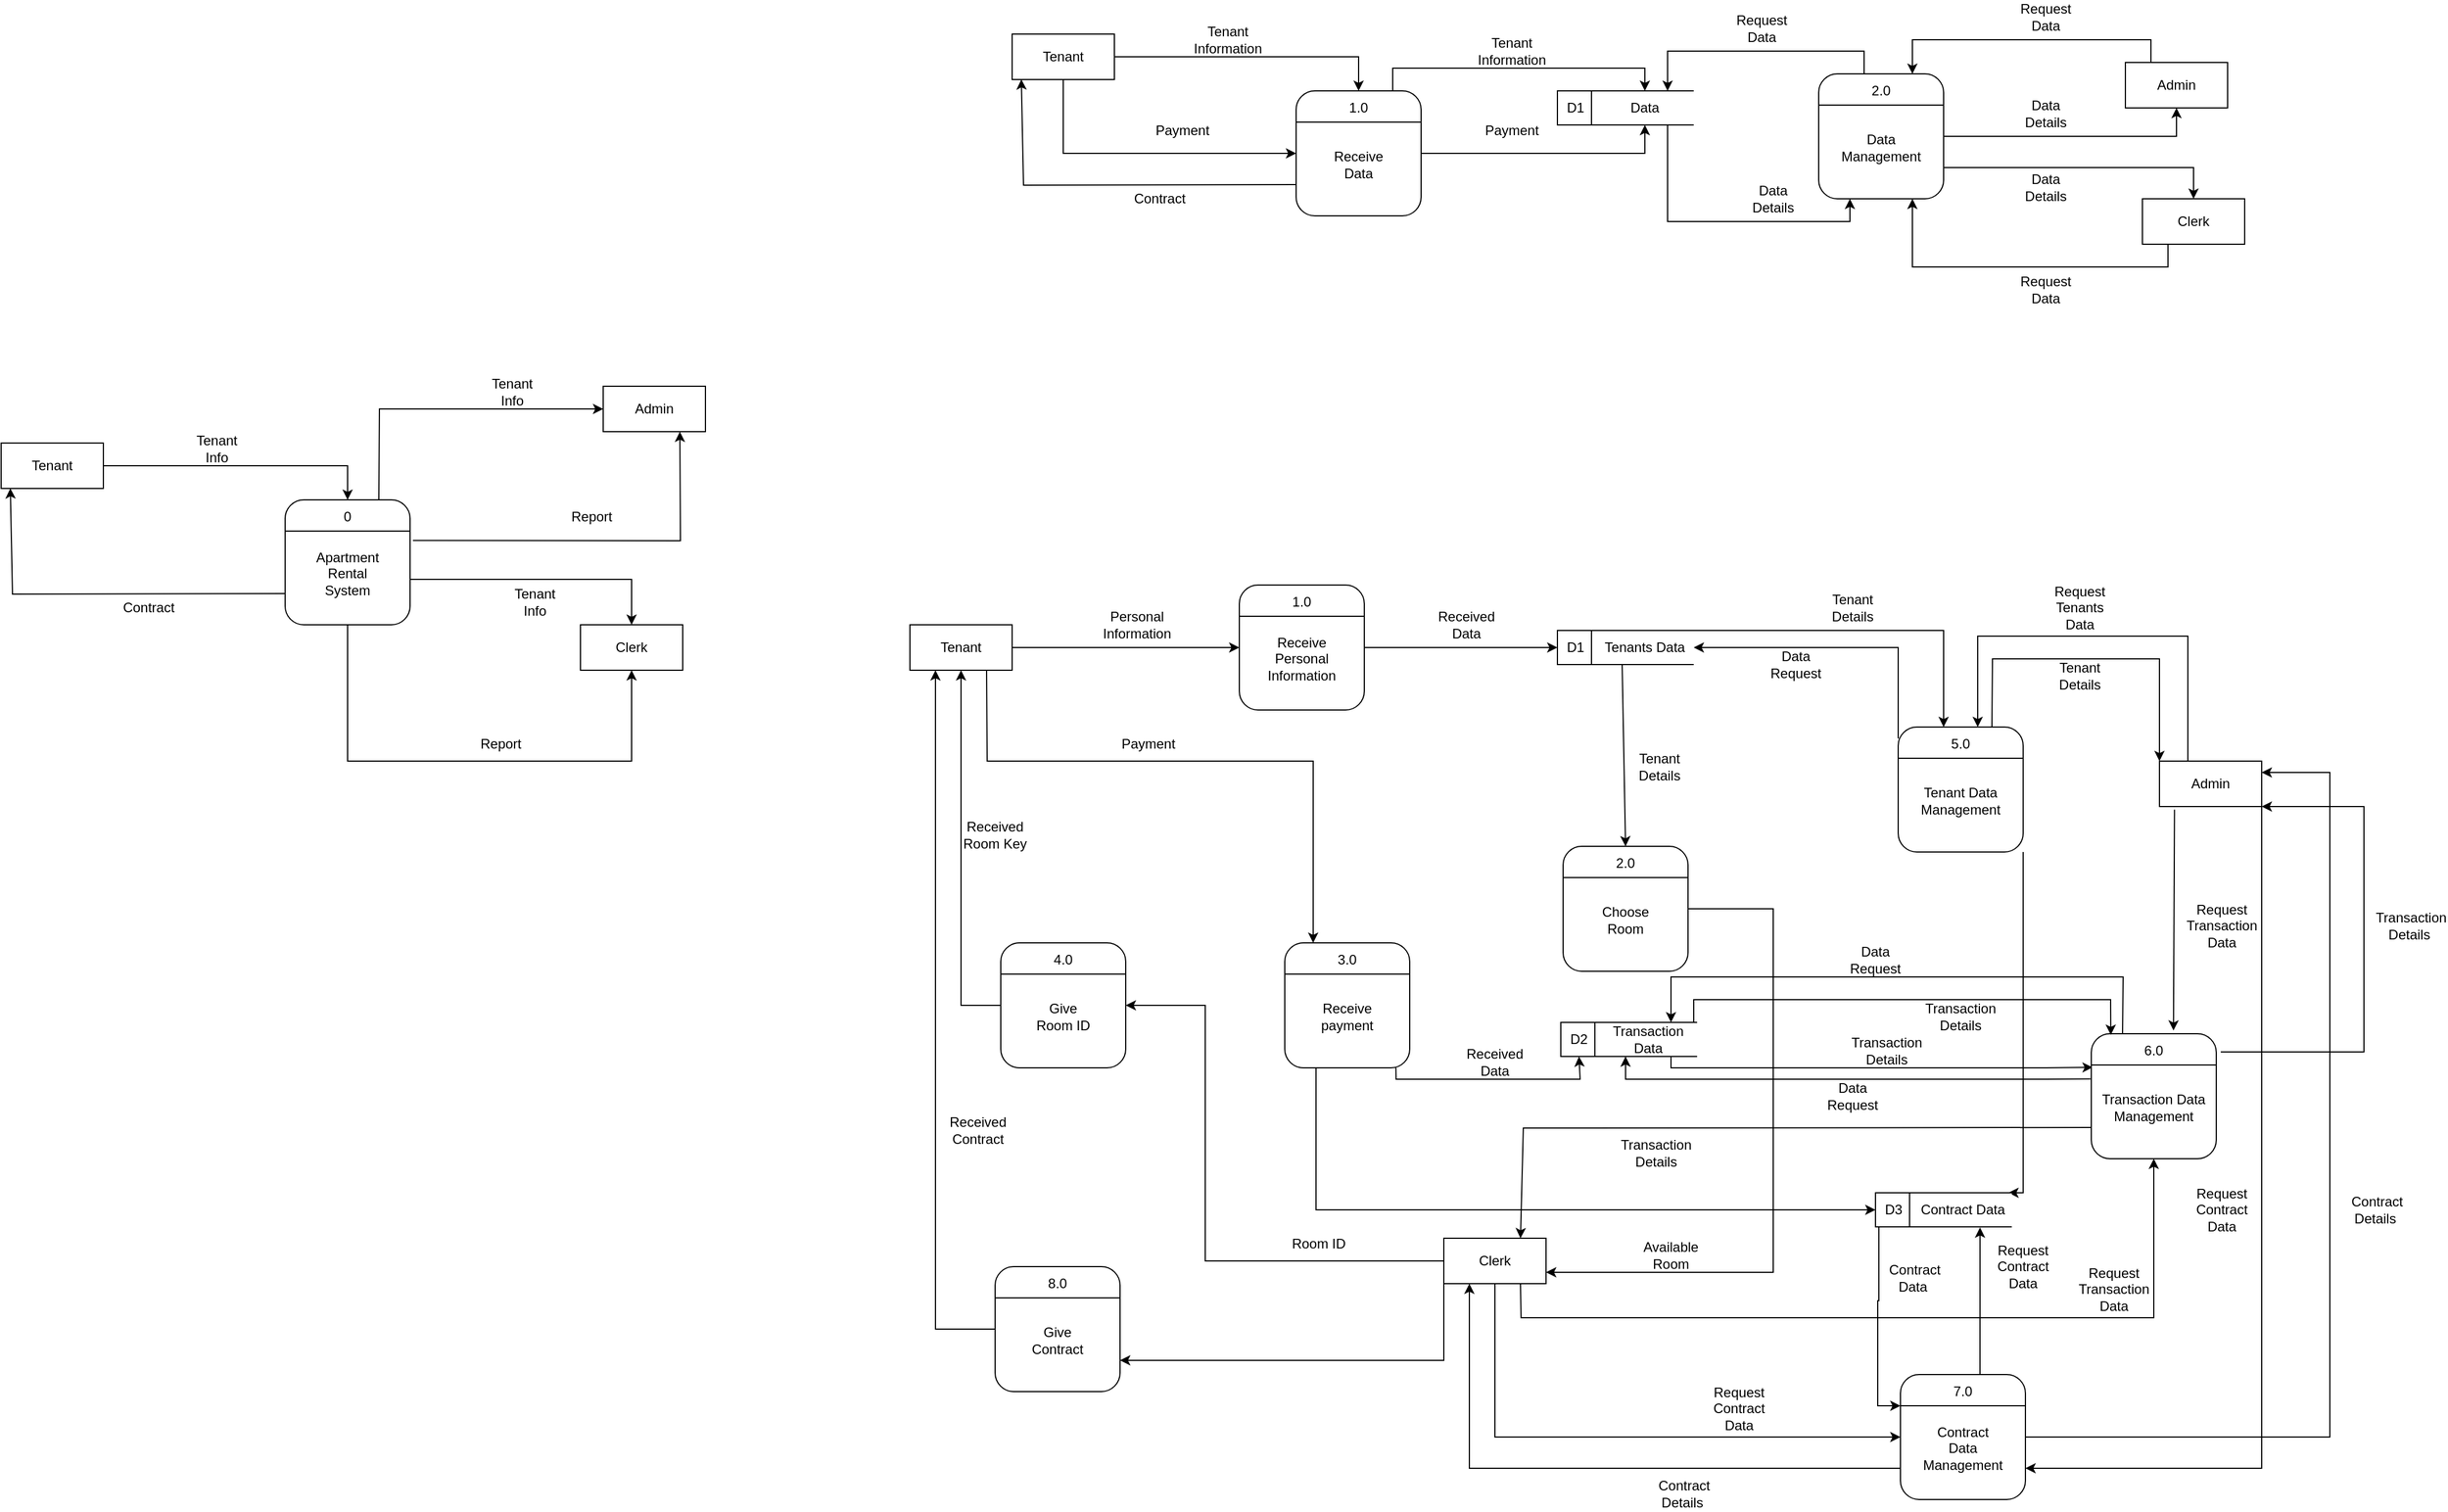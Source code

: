 <mxfile version="24.4.4" type="github">
  <diagram name="Page-1" id="6rtzGgmO1tUjo8vaw5kd">
    <mxGraphModel dx="4400" dy="3400" grid="1" gridSize="10" guides="1" tooltips="1" connect="1" arrows="1" fold="1" page="1" pageScale="1" pageWidth="850" pageHeight="1100" math="0" shadow="0">
      <root>
        <mxCell id="0" />
        <mxCell id="1" parent="0" />
        <mxCell id="6cH2EJembwBuiCUfPoCa-1" value="" style="rounded=1;whiteSpace=wrap;html=1;" parent="1" vertex="1">
          <mxGeometry x="310" y="330" width="110" height="110" as="geometry" />
        </mxCell>
        <mxCell id="6cH2EJembwBuiCUfPoCa-2" value="" style="endArrow=none;html=1;rounded=0;entryX=1;entryY=0.25;entryDx=0;entryDy=0;exitX=0;exitY=0.25;exitDx=0;exitDy=0;" parent="1" source="6cH2EJembwBuiCUfPoCa-1" target="6cH2EJembwBuiCUfPoCa-1" edge="1">
          <mxGeometry width="50" height="50" relative="1" as="geometry">
            <mxPoint x="330" y="390" as="sourcePoint" />
            <mxPoint x="380" y="340" as="targetPoint" />
          </mxGeometry>
        </mxCell>
        <mxCell id="6cH2EJembwBuiCUfPoCa-3" value="0" style="text;html=1;align=center;verticalAlign=middle;whiteSpace=wrap;rounded=0;" parent="1" vertex="1">
          <mxGeometry x="335" y="330" width="60" height="30" as="geometry" />
        </mxCell>
        <mxCell id="6cH2EJembwBuiCUfPoCa-4" value="Apartment Rental System" style="text;html=1;align=center;verticalAlign=middle;whiteSpace=wrap;rounded=0;" parent="1" vertex="1">
          <mxGeometry x="335" y="380" width="60" height="30" as="geometry" />
        </mxCell>
        <mxCell id="6cH2EJembwBuiCUfPoCa-5" value="" style="rounded=0;whiteSpace=wrap;html=1;" parent="1" vertex="1">
          <mxGeometry x="60" y="280" width="90" height="40" as="geometry" />
        </mxCell>
        <mxCell id="6cH2EJembwBuiCUfPoCa-6" value="Tenant" style="text;html=1;align=center;verticalAlign=middle;whiteSpace=wrap;rounded=0;" parent="1" vertex="1">
          <mxGeometry x="75" y="285" width="60" height="30" as="geometry" />
        </mxCell>
        <mxCell id="6cH2EJembwBuiCUfPoCa-8" value="" style="rounded=0;whiteSpace=wrap;html=1;" parent="1" vertex="1">
          <mxGeometry x="570" y="440" width="90" height="40" as="geometry" />
        </mxCell>
        <mxCell id="6cH2EJembwBuiCUfPoCa-9" value="Clerk" style="text;html=1;align=center;verticalAlign=middle;whiteSpace=wrap;rounded=0;" parent="1" vertex="1">
          <mxGeometry x="585" y="445" width="60" height="30" as="geometry" />
        </mxCell>
        <mxCell id="6cH2EJembwBuiCUfPoCa-10" value="" style="endArrow=classic;html=1;rounded=0;entryX=0.5;entryY=0;entryDx=0;entryDy=0;exitX=1;exitY=0.5;exitDx=0;exitDy=0;" parent="1" source="6cH2EJembwBuiCUfPoCa-5" target="6cH2EJembwBuiCUfPoCa-3" edge="1">
          <mxGeometry width="50" height="50" relative="1" as="geometry">
            <mxPoint x="210" y="325" as="sourcePoint" />
            <mxPoint x="260" y="275" as="targetPoint" />
            <Array as="points">
              <mxPoint x="365" y="300" />
            </Array>
          </mxGeometry>
        </mxCell>
        <mxCell id="6cH2EJembwBuiCUfPoCa-11" value="Tenant Info" style="text;html=1;align=center;verticalAlign=middle;whiteSpace=wrap;rounded=0;" parent="1" vertex="1">
          <mxGeometry x="220" y="270" width="60" height="30" as="geometry" />
        </mxCell>
        <mxCell id="6cH2EJembwBuiCUfPoCa-12" value="" style="endArrow=classic;html=1;rounded=0;entryX=0.5;entryY=0;entryDx=0;entryDy=0;exitX=1;exitY=0.5;exitDx=0;exitDy=0;" parent="1" target="6cH2EJembwBuiCUfPoCa-8" edge="1">
          <mxGeometry width="50" height="50" relative="1" as="geometry">
            <mxPoint x="420" y="400" as="sourcePoint" />
            <mxPoint x="635" y="430" as="targetPoint" />
            <Array as="points">
              <mxPoint x="615" y="400" />
            </Array>
          </mxGeometry>
        </mxCell>
        <mxCell id="6cH2EJembwBuiCUfPoCa-13" value="Tenant Info" style="text;html=1;align=center;verticalAlign=middle;whiteSpace=wrap;rounded=0;" parent="1" vertex="1">
          <mxGeometry x="500" y="405" width="60" height="30" as="geometry" />
        </mxCell>
        <mxCell id="6cH2EJembwBuiCUfPoCa-16" value="" style="endArrow=classic;html=1;rounded=0;entryX=0.5;entryY=1;entryDx=0;entryDy=0;exitX=0.5;exitY=1;exitDx=0;exitDy=0;" parent="1" source="6cH2EJembwBuiCUfPoCa-1" target="6cH2EJembwBuiCUfPoCa-8" edge="1">
          <mxGeometry width="50" height="50" relative="1" as="geometry">
            <mxPoint x="410" y="500" as="sourcePoint" />
            <mxPoint x="460" y="450" as="targetPoint" />
            <Array as="points">
              <mxPoint x="365" y="560" />
              <mxPoint x="615" y="560" />
            </Array>
          </mxGeometry>
        </mxCell>
        <mxCell id="6cH2EJembwBuiCUfPoCa-17" value="Report" style="text;html=1;align=center;verticalAlign=middle;whiteSpace=wrap;rounded=0;" parent="1" vertex="1">
          <mxGeometry x="470" y="530" width="60" height="30" as="geometry" />
        </mxCell>
        <mxCell id="6cH2EJembwBuiCUfPoCa-20" value="" style="endArrow=classic;html=1;rounded=0;entryX=0.09;entryY=0.997;entryDx=0;entryDy=0;entryPerimeter=0;exitX=0;exitY=0.75;exitDx=0;exitDy=0;" parent="1" source="6cH2EJembwBuiCUfPoCa-1" target="6cH2EJembwBuiCUfPoCa-5" edge="1">
          <mxGeometry width="50" height="50" relative="1" as="geometry">
            <mxPoint x="225" y="490" as="sourcePoint" />
            <mxPoint x="275" y="440" as="targetPoint" />
            <Array as="points">
              <mxPoint x="70" y="413" />
            </Array>
          </mxGeometry>
        </mxCell>
        <mxCell id="6cH2EJembwBuiCUfPoCa-22" value="" style="rounded=1;whiteSpace=wrap;html=1;" parent="1" vertex="1">
          <mxGeometry x="1150" y="405" width="110" height="110" as="geometry" />
        </mxCell>
        <mxCell id="6cH2EJembwBuiCUfPoCa-23" value="" style="endArrow=none;html=1;rounded=0;entryX=1;entryY=0.25;entryDx=0;entryDy=0;exitX=0;exitY=0.25;exitDx=0;exitDy=0;" parent="1" source="6cH2EJembwBuiCUfPoCa-22" target="6cH2EJembwBuiCUfPoCa-22" edge="1">
          <mxGeometry width="50" height="50" relative="1" as="geometry">
            <mxPoint x="1170" y="465" as="sourcePoint" />
            <mxPoint x="1220" y="415" as="targetPoint" />
          </mxGeometry>
        </mxCell>
        <mxCell id="6cH2EJembwBuiCUfPoCa-24" value="1.0" style="text;html=1;align=center;verticalAlign=middle;whiteSpace=wrap;rounded=0;" parent="1" vertex="1">
          <mxGeometry x="1175" y="405" width="60" height="30" as="geometry" />
        </mxCell>
        <mxCell id="6cH2EJembwBuiCUfPoCa-25" value="Receive Personal Information" style="text;html=1;align=center;verticalAlign=middle;whiteSpace=wrap;rounded=0;" parent="1" vertex="1">
          <mxGeometry x="1175" y="455" width="60" height="30" as="geometry" />
        </mxCell>
        <mxCell id="6cH2EJembwBuiCUfPoCa-26" value="" style="rounded=0;whiteSpace=wrap;html=1;" parent="1" vertex="1">
          <mxGeometry x="860" y="440" width="90" height="40" as="geometry" />
        </mxCell>
        <mxCell id="6cH2EJembwBuiCUfPoCa-27" value="Tenant" style="text;html=1;align=center;verticalAlign=middle;whiteSpace=wrap;rounded=0;" parent="1" vertex="1">
          <mxGeometry x="875" y="445" width="60" height="30" as="geometry" />
        </mxCell>
        <mxCell id="6cH2EJembwBuiCUfPoCa-28" value="" style="endArrow=classic;html=1;rounded=0;exitX=1;exitY=0.5;exitDx=0;exitDy=0;entryX=0;entryY=0.5;entryDx=0;entryDy=0;" parent="1" source="6cH2EJembwBuiCUfPoCa-26" target="6cH2EJembwBuiCUfPoCa-22" edge="1">
          <mxGeometry width="50" height="50" relative="1" as="geometry">
            <mxPoint x="1000" y="500" as="sourcePoint" />
            <mxPoint x="1050" y="450" as="targetPoint" />
            <Array as="points">
              <mxPoint x="1040" y="460" />
            </Array>
          </mxGeometry>
        </mxCell>
        <mxCell id="6cH2EJembwBuiCUfPoCa-29" value="Personal Information" style="text;html=1;align=center;verticalAlign=middle;whiteSpace=wrap;rounded=0;" parent="1" vertex="1">
          <mxGeometry x="1030" y="425" width="60" height="30" as="geometry" />
        </mxCell>
        <mxCell id="6cH2EJembwBuiCUfPoCa-30" value="" style="html=1;dashed=0;whiteSpace=wrap;shape=mxgraph.dfd.dataStoreID;align=left;spacingLeft=3;points=[[0,0],[0.5,0],[1,0],[0,0.5],[1,0.5],[0,1],[0.5,1],[1,1]];" parent="1" vertex="1">
          <mxGeometry x="1430" y="445" width="120" height="30" as="geometry" />
        </mxCell>
        <mxCell id="6cH2EJembwBuiCUfPoCa-31" value="Tenants Data" style="text;html=1;align=center;verticalAlign=middle;whiteSpace=wrap;rounded=0;" parent="1" vertex="1">
          <mxGeometry x="1467" y="445" width="80" height="30" as="geometry" />
        </mxCell>
        <mxCell id="6cH2EJembwBuiCUfPoCa-32" value="D1" style="text;html=1;align=center;verticalAlign=middle;whiteSpace=wrap;rounded=0;" parent="1" vertex="1">
          <mxGeometry x="1433" y="445" width="26" height="30" as="geometry" />
        </mxCell>
        <mxCell id="6cH2EJembwBuiCUfPoCa-35" value="" style="endArrow=classic;html=1;rounded=0;exitX=1;exitY=0.5;exitDx=0;exitDy=0;entryX=0;entryY=0.5;entryDx=0;entryDy=0;" parent="1" source="6cH2EJembwBuiCUfPoCa-22" target="6cH2EJembwBuiCUfPoCa-30" edge="1">
          <mxGeometry width="50" height="50" relative="1" as="geometry">
            <mxPoint x="1275" y="480" as="sourcePoint" />
            <mxPoint x="1325" y="430" as="targetPoint" />
          </mxGeometry>
        </mxCell>
        <mxCell id="6cH2EJembwBuiCUfPoCa-38" value="" style="rounded=1;whiteSpace=wrap;html=1;" parent="1" vertex="1">
          <mxGeometry x="1435" y="635" width="110" height="110" as="geometry" />
        </mxCell>
        <mxCell id="6cH2EJembwBuiCUfPoCa-39" value="" style="endArrow=none;html=1;rounded=0;entryX=1;entryY=0.25;entryDx=0;entryDy=0;exitX=0;exitY=0.25;exitDx=0;exitDy=0;" parent="1" source="6cH2EJembwBuiCUfPoCa-38" target="6cH2EJembwBuiCUfPoCa-38" edge="1">
          <mxGeometry width="50" height="50" relative="1" as="geometry">
            <mxPoint x="1455" y="695" as="sourcePoint" />
            <mxPoint x="1505" y="645" as="targetPoint" />
          </mxGeometry>
        </mxCell>
        <mxCell id="6cH2EJembwBuiCUfPoCa-40" value="2.0" style="text;html=1;align=center;verticalAlign=middle;whiteSpace=wrap;rounded=0;" parent="1" vertex="1">
          <mxGeometry x="1460" y="635" width="60" height="30" as="geometry" />
        </mxCell>
        <mxCell id="6cH2EJembwBuiCUfPoCa-41" value="Choose Room" style="text;html=1;align=center;verticalAlign=middle;whiteSpace=wrap;rounded=0;" parent="1" vertex="1">
          <mxGeometry x="1460" y="685" width="60" height="30" as="geometry" />
        </mxCell>
        <mxCell id="6cH2EJembwBuiCUfPoCa-43" value="" style="endArrow=classic;html=1;rounded=0;entryX=0.5;entryY=0;entryDx=0;entryDy=0;exitX=0.25;exitY=1;exitDx=0;exitDy=0;" parent="1" source="6cH2EJembwBuiCUfPoCa-31" target="6cH2EJembwBuiCUfPoCa-40" edge="1">
          <mxGeometry width="50" height="50" relative="1" as="geometry">
            <mxPoint x="1482" y="550" as="sourcePoint" />
            <mxPoint x="1532" y="500" as="targetPoint" />
          </mxGeometry>
        </mxCell>
        <mxCell id="wVRTZd8b3uKqGKiTQsdw-4" style="edgeStyle=orthogonalEdgeStyle;rounded=0;orthogonalLoop=1;jettySize=auto;html=1;exitX=0.25;exitY=1;exitDx=0;exitDy=0;entryX=0;entryY=0.5;entryDx=0;entryDy=0;" edge="1" parent="1" source="6cH2EJembwBuiCUfPoCa-44" target="wVRTZd8b3uKqGKiTQsdw-1">
          <mxGeometry relative="1" as="geometry" />
        </mxCell>
        <mxCell id="6cH2EJembwBuiCUfPoCa-44" value="" style="rounded=1;whiteSpace=wrap;html=1;" parent="1" vertex="1">
          <mxGeometry x="1190" y="720" width="110" height="110" as="geometry" />
        </mxCell>
        <mxCell id="6cH2EJembwBuiCUfPoCa-45" value="" style="endArrow=none;html=1;rounded=0;entryX=1;entryY=0.25;entryDx=0;entryDy=0;exitX=0;exitY=0.25;exitDx=0;exitDy=0;" parent="1" source="6cH2EJembwBuiCUfPoCa-44" target="6cH2EJembwBuiCUfPoCa-44" edge="1">
          <mxGeometry width="50" height="50" relative="1" as="geometry">
            <mxPoint x="1210" y="780" as="sourcePoint" />
            <mxPoint x="1260" y="730" as="targetPoint" />
          </mxGeometry>
        </mxCell>
        <mxCell id="6cH2EJembwBuiCUfPoCa-46" value="3.0" style="text;html=1;align=center;verticalAlign=middle;whiteSpace=wrap;rounded=0;" parent="1" vertex="1">
          <mxGeometry x="1215" y="720" width="60" height="30" as="geometry" />
        </mxCell>
        <mxCell id="6cH2EJembwBuiCUfPoCa-47" value="Receive payment" style="text;html=1;align=center;verticalAlign=middle;whiteSpace=wrap;rounded=0;" parent="1" vertex="1">
          <mxGeometry x="1215" y="770" width="60" height="30" as="geometry" />
        </mxCell>
        <mxCell id="6cH2EJembwBuiCUfPoCa-48" value="" style="html=1;dashed=0;whiteSpace=wrap;shape=mxgraph.dfd.dataStoreID;align=left;spacingLeft=3;points=[[0,0],[0.5,0],[1,0],[0,0.5],[1,0.5],[0,1],[0.5,1],[1,1]];" parent="1" vertex="1">
          <mxGeometry x="1433" y="790" width="120" height="30" as="geometry" />
        </mxCell>
        <mxCell id="6cH2EJembwBuiCUfPoCa-49" value="Transaction Data" style="text;html=1;align=center;verticalAlign=middle;whiteSpace=wrap;rounded=0;" parent="1" vertex="1">
          <mxGeometry x="1470" y="790" width="80" height="30" as="geometry" />
        </mxCell>
        <mxCell id="6cH2EJembwBuiCUfPoCa-50" value="D2" style="text;html=1;align=center;verticalAlign=middle;whiteSpace=wrap;rounded=0;" parent="1" vertex="1">
          <mxGeometry x="1436" y="790" width="26" height="30" as="geometry" />
        </mxCell>
        <mxCell id="6cH2EJembwBuiCUfPoCa-51" value="" style="endArrow=classic;html=1;rounded=0;entryX=0.5;entryY=1;entryDx=0;entryDy=0;exitX=0.889;exitY=0.998;exitDx=0;exitDy=0;exitPerimeter=0;" parent="1" source="6cH2EJembwBuiCUfPoCa-44" target="6cH2EJembwBuiCUfPoCa-50" edge="1">
          <mxGeometry width="50" height="50" relative="1" as="geometry">
            <mxPoint x="1300" y="790" as="sourcePoint" />
            <mxPoint x="1380" y="780" as="targetPoint" />
            <Array as="points">
              <mxPoint x="1288" y="840" />
              <mxPoint x="1360" y="840" />
              <mxPoint x="1420" y="840" />
              <mxPoint x="1450" y="840" />
            </Array>
          </mxGeometry>
        </mxCell>
        <mxCell id="6cH2EJembwBuiCUfPoCa-53" value="" style="rounded=1;whiteSpace=wrap;html=1;" parent="1" vertex="1">
          <mxGeometry x="940" y="720" width="110" height="110" as="geometry" />
        </mxCell>
        <mxCell id="6cH2EJembwBuiCUfPoCa-54" value="" style="endArrow=none;html=1;rounded=0;entryX=1;entryY=0.25;entryDx=0;entryDy=0;exitX=0;exitY=0.25;exitDx=0;exitDy=0;" parent="1" source="6cH2EJembwBuiCUfPoCa-53" target="6cH2EJembwBuiCUfPoCa-53" edge="1">
          <mxGeometry width="50" height="50" relative="1" as="geometry">
            <mxPoint x="960" y="780" as="sourcePoint" />
            <mxPoint x="1010" y="730" as="targetPoint" />
          </mxGeometry>
        </mxCell>
        <mxCell id="6cH2EJembwBuiCUfPoCa-55" value="4.0" style="text;html=1;align=center;verticalAlign=middle;whiteSpace=wrap;rounded=0;" parent="1" vertex="1">
          <mxGeometry x="965" y="720" width="60" height="30" as="geometry" />
        </mxCell>
        <mxCell id="6cH2EJembwBuiCUfPoCa-56" value="Give Room ID" style="text;html=1;align=center;verticalAlign=middle;whiteSpace=wrap;rounded=0;" parent="1" vertex="1">
          <mxGeometry x="965" y="770" width="60" height="30" as="geometry" />
        </mxCell>
        <mxCell id="6cH2EJembwBuiCUfPoCa-57" value="" style="endArrow=classic;html=1;rounded=0;entryX=1;entryY=0.5;entryDx=0;entryDy=0;exitX=0;exitY=0.5;exitDx=0;exitDy=0;" parent="1" source="h7MDMUsmBhHF7FosyJjk-13" target="6cH2EJembwBuiCUfPoCa-53" edge="1">
          <mxGeometry width="50" height="50" relative="1" as="geometry">
            <mxPoint x="1110" y="820" as="sourcePoint" />
            <mxPoint x="1160" y="770" as="targetPoint" />
            <Array as="points">
              <mxPoint x="1120" y="1000" />
              <mxPoint x="1120" y="775" />
            </Array>
          </mxGeometry>
        </mxCell>
        <mxCell id="h7MDMUsmBhHF7FosyJjk-1" value="Received Data" style="text;html=1;align=center;verticalAlign=middle;whiteSpace=wrap;rounded=0;" parent="1" vertex="1">
          <mxGeometry x="1345" y="810" width="60" height="30" as="geometry" />
        </mxCell>
        <mxCell id="h7MDMUsmBhHF7FosyJjk-2" value="Room ID" style="text;html=1;align=center;verticalAlign=middle;whiteSpace=wrap;rounded=0;" parent="1" vertex="1">
          <mxGeometry x="1190" y="970" width="60" height="30" as="geometry" />
        </mxCell>
        <mxCell id="h7MDMUsmBhHF7FosyJjk-4" value="" style="endArrow=classic;html=1;rounded=0;entryX=0.5;entryY=1;entryDx=0;entryDy=0;exitX=0;exitY=0.5;exitDx=0;exitDy=0;" parent="1" source="6cH2EJembwBuiCUfPoCa-53" target="6cH2EJembwBuiCUfPoCa-26" edge="1">
          <mxGeometry width="50" height="50" relative="1" as="geometry">
            <mxPoint x="1100" y="640" as="sourcePoint" />
            <mxPoint x="1150" y="590" as="targetPoint" />
            <Array as="points">
              <mxPoint x="905" y="775" />
            </Array>
          </mxGeometry>
        </mxCell>
        <mxCell id="h7MDMUsmBhHF7FosyJjk-5" value="Received Room Key" style="text;html=1;align=center;verticalAlign=middle;whiteSpace=wrap;rounded=0;" parent="1" vertex="1">
          <mxGeometry x="905" y="610" width="60" height="30" as="geometry" />
        </mxCell>
        <mxCell id="wVRTZd8b3uKqGKiTQsdw-22" style="edgeStyle=orthogonalEdgeStyle;rounded=0;orthogonalLoop=1;jettySize=auto;html=1;exitX=0.5;exitY=1;exitDx=0;exitDy=0;entryX=0;entryY=0.5;entryDx=0;entryDy=0;" edge="1" parent="1" source="h7MDMUsmBhHF7FosyJjk-13" target="wVRTZd8b3uKqGKiTQsdw-6">
          <mxGeometry relative="1" as="geometry">
            <mxPoint x="1420" y="1092.051" as="targetPoint" />
          </mxGeometry>
        </mxCell>
        <mxCell id="wVRTZd8b3uKqGKiTQsdw-23" style="edgeStyle=orthogonalEdgeStyle;rounded=0;orthogonalLoop=1;jettySize=auto;html=1;exitX=0;exitY=1;exitDx=0;exitDy=0;entryX=1;entryY=0.75;entryDx=0;entryDy=0;" edge="1" parent="1" source="h7MDMUsmBhHF7FosyJjk-13" target="wVRTZd8b3uKqGKiTQsdw-16">
          <mxGeometry relative="1" as="geometry" />
        </mxCell>
        <mxCell id="h7MDMUsmBhHF7FosyJjk-13" value="" style="rounded=0;whiteSpace=wrap;html=1;" parent="1" vertex="1">
          <mxGeometry x="1330" y="980" width="90" height="40" as="geometry" />
        </mxCell>
        <mxCell id="h7MDMUsmBhHF7FosyJjk-14" value="Clerk" style="text;html=1;align=center;verticalAlign=middle;whiteSpace=wrap;rounded=0;" parent="1" vertex="1">
          <mxGeometry x="1345" y="985" width="60" height="30" as="geometry" />
        </mxCell>
        <mxCell id="h7MDMUsmBhHF7FosyJjk-15" value="" style="endArrow=classic;html=1;rounded=0;entryX=0;entryY=0;entryDx=0;entryDy=0;exitX=0.75;exitY=1;exitDx=0;exitDy=0;" parent="1" source="6cH2EJembwBuiCUfPoCa-26" target="6cH2EJembwBuiCUfPoCa-46" edge="1">
          <mxGeometry width="50" height="50" relative="1" as="geometry">
            <mxPoint x="1090" y="610" as="sourcePoint" />
            <mxPoint x="1140" y="560" as="targetPoint" />
            <Array as="points">
              <mxPoint x="928" y="560" />
              <mxPoint x="1215" y="560" />
            </Array>
          </mxGeometry>
        </mxCell>
        <mxCell id="h7MDMUsmBhHF7FosyJjk-16" value="Payment" style="text;html=1;align=center;verticalAlign=middle;whiteSpace=wrap;rounded=0;" parent="1" vertex="1">
          <mxGeometry x="1040" y="530" width="60" height="30" as="geometry" />
        </mxCell>
        <mxCell id="h7MDMUsmBhHF7FosyJjk-19" value="" style="endArrow=classic;html=1;rounded=0;entryX=1;entryY=0.75;entryDx=0;entryDy=0;exitX=1;exitY=0.5;exitDx=0;exitDy=0;" parent="1" source="6cH2EJembwBuiCUfPoCa-38" target="h7MDMUsmBhHF7FosyJjk-13" edge="1">
          <mxGeometry width="50" height="50" relative="1" as="geometry">
            <mxPoint x="1570" y="720" as="sourcePoint" />
            <mxPoint x="1620" y="670" as="targetPoint" />
            <Array as="points">
              <mxPoint x="1620" y="690" />
              <mxPoint x="1620" y="950" />
              <mxPoint x="1620" y="1010" />
            </Array>
          </mxGeometry>
        </mxCell>
        <mxCell id="h7MDMUsmBhHF7FosyJjk-20" value="Available Room" style="text;html=1;align=center;verticalAlign=middle;whiteSpace=wrap;rounded=0;" parent="1" vertex="1">
          <mxGeometry x="1500" y="980" width="60" height="30" as="geometry" />
        </mxCell>
        <mxCell id="h7MDMUsmBhHF7FosyJjk-21" value="" style="rounded=0;whiteSpace=wrap;html=1;" parent="1" vertex="1">
          <mxGeometry x="590" y="230" width="90" height="40" as="geometry" />
        </mxCell>
        <mxCell id="h7MDMUsmBhHF7FosyJjk-22" value="Admin" style="text;html=1;align=center;verticalAlign=middle;whiteSpace=wrap;rounded=0;" parent="1" vertex="1">
          <mxGeometry x="605" y="235" width="60" height="30" as="geometry" />
        </mxCell>
        <mxCell id="h7MDMUsmBhHF7FosyJjk-23" value="" style="endArrow=classic;html=1;rounded=0;exitX=1.023;exitY=0.325;exitDx=0;exitDy=0;exitPerimeter=0;entryX=0.75;entryY=1;entryDx=0;entryDy=0;" parent="1" source="6cH2EJembwBuiCUfPoCa-1" target="h7MDMUsmBhHF7FosyJjk-21" edge="1">
          <mxGeometry width="50" height="50" relative="1" as="geometry">
            <mxPoint x="510" y="360" as="sourcePoint" />
            <mxPoint x="560" y="310" as="targetPoint" />
            <Array as="points">
              <mxPoint x="658" y="366" />
            </Array>
          </mxGeometry>
        </mxCell>
        <mxCell id="h7MDMUsmBhHF7FosyJjk-24" value="Report" style="text;html=1;align=center;verticalAlign=middle;whiteSpace=wrap;rounded=0;" parent="1" vertex="1">
          <mxGeometry x="550" y="330" width="60" height="30" as="geometry" />
        </mxCell>
        <mxCell id="h7MDMUsmBhHF7FosyJjk-25" value="" style="endArrow=classic;html=1;rounded=0;exitX=0.75;exitY=0;exitDx=0;exitDy=0;entryX=0;entryY=0.5;entryDx=0;entryDy=0;" parent="1" source="6cH2EJembwBuiCUfPoCa-1" target="h7MDMUsmBhHF7FosyJjk-21" edge="1">
          <mxGeometry width="50" height="50" relative="1" as="geometry">
            <mxPoint x="440" y="310" as="sourcePoint" />
            <mxPoint x="490" y="260" as="targetPoint" />
            <Array as="points">
              <mxPoint x="393" y="250" />
            </Array>
          </mxGeometry>
        </mxCell>
        <mxCell id="h7MDMUsmBhHF7FosyJjk-26" value="Tenant Info" style="text;html=1;align=center;verticalAlign=middle;whiteSpace=wrap;rounded=0;" parent="1" vertex="1">
          <mxGeometry x="480" y="220" width="60" height="30" as="geometry" />
        </mxCell>
        <mxCell id="wVRTZd8b3uKqGKiTQsdw-13" style="edgeStyle=orthogonalEdgeStyle;rounded=0;orthogonalLoop=1;jettySize=auto;html=1;exitX=1;exitY=1;exitDx=0;exitDy=0;entryX=1;entryY=0.75;entryDx=0;entryDy=0;" edge="1" parent="1" source="h7MDMUsmBhHF7FosyJjk-27" target="wVRTZd8b3uKqGKiTQsdw-6">
          <mxGeometry relative="1" as="geometry" />
        </mxCell>
        <mxCell id="h7MDMUsmBhHF7FosyJjk-27" value="" style="rounded=0;whiteSpace=wrap;html=1;" parent="1" vertex="1">
          <mxGeometry x="1960" y="560" width="90" height="40" as="geometry" />
        </mxCell>
        <mxCell id="h7MDMUsmBhHF7FosyJjk-28" value="Admin" style="text;html=1;align=center;verticalAlign=middle;whiteSpace=wrap;rounded=0;" parent="1" vertex="1">
          <mxGeometry x="1975" y="565" width="60" height="30" as="geometry" />
        </mxCell>
        <mxCell id="wVRTZd8b3uKqGKiTQsdw-5" style="edgeStyle=orthogonalEdgeStyle;rounded=0;orthogonalLoop=1;jettySize=auto;html=1;exitX=1;exitY=1;exitDx=0;exitDy=0;entryX=1;entryY=0;entryDx=0;entryDy=0;" edge="1" parent="1" source="h7MDMUsmBhHF7FosyJjk-33" target="wVRTZd8b3uKqGKiTQsdw-2">
          <mxGeometry relative="1" as="geometry">
            <Array as="points">
              <mxPoint x="1840" y="940" />
            </Array>
          </mxGeometry>
        </mxCell>
        <mxCell id="h7MDMUsmBhHF7FosyJjk-33" value="" style="rounded=1;whiteSpace=wrap;html=1;" parent="1" vertex="1">
          <mxGeometry x="1730" y="530" width="110" height="110" as="geometry" />
        </mxCell>
        <mxCell id="h7MDMUsmBhHF7FosyJjk-34" value="" style="endArrow=none;html=1;rounded=0;entryX=1;entryY=0.25;entryDx=0;entryDy=0;exitX=0;exitY=0.25;exitDx=0;exitDy=0;elbow=vertical;" parent="1" source="h7MDMUsmBhHF7FosyJjk-33" target="h7MDMUsmBhHF7FosyJjk-33" edge="1">
          <mxGeometry width="50" height="50" relative="1" as="geometry">
            <mxPoint x="1750" y="590" as="sourcePoint" />
            <mxPoint x="1800" y="540" as="targetPoint" />
          </mxGeometry>
        </mxCell>
        <mxCell id="h7MDMUsmBhHF7FosyJjk-35" value="5.0" style="text;html=1;align=center;verticalAlign=middle;whiteSpace=wrap;rounded=0;" parent="1" vertex="1">
          <mxGeometry x="1755" y="530" width="60" height="30" as="geometry" />
        </mxCell>
        <mxCell id="h7MDMUsmBhHF7FosyJjk-36" value="Tenant Data Management" style="text;html=1;align=center;verticalAlign=middle;whiteSpace=wrap;rounded=0;" parent="1" vertex="1">
          <mxGeometry x="1755" y="580" width="60" height="30" as="geometry" />
        </mxCell>
        <mxCell id="h7MDMUsmBhHF7FosyJjk-38" value="Received&lt;div&gt;Data&lt;/div&gt;" style="text;html=1;align=center;verticalAlign=middle;whiteSpace=wrap;rounded=0;" parent="1" vertex="1">
          <mxGeometry x="1320" y="425" width="60" height="30" as="geometry" />
        </mxCell>
        <mxCell id="h7MDMUsmBhHF7FosyJjk-39" value="" style="endArrow=classic;html=1;rounded=0;entryX=0.789;entryY=-0.094;entryDx=0;entryDy=0;exitX=0.147;exitY=1.069;exitDx=0;exitDy=0;exitPerimeter=0;entryPerimeter=0;" parent="1" source="h7MDMUsmBhHF7FosyJjk-27" target="h7MDMUsmBhHF7FosyJjk-59" edge="1">
          <mxGeometry width="50" height="50" relative="1" as="geometry">
            <mxPoint x="1440" y="360" as="sourcePoint" />
            <mxPoint x="1490" y="310" as="targetPoint" />
          </mxGeometry>
        </mxCell>
        <mxCell id="h7MDMUsmBhHF7FosyJjk-41" value="Request Transaction Data" style="text;html=1;align=center;verticalAlign=middle;whiteSpace=wrap;rounded=0;" parent="1" vertex="1">
          <mxGeometry x="1985" y="690" width="60" height="30" as="geometry" />
        </mxCell>
        <mxCell id="h7MDMUsmBhHF7FosyJjk-42" value="" style="endArrow=classic;html=1;rounded=0;entryX=0.011;entryY=0.269;entryDx=0;entryDy=0;exitX=0.75;exitY=1;exitDx=0;exitDy=0;entryPerimeter=0;" parent="1" source="6cH2EJembwBuiCUfPoCa-49" target="h7MDMUsmBhHF7FosyJjk-57" edge="1">
          <mxGeometry width="50" height="50" relative="1" as="geometry">
            <mxPoint x="1730" y="830" as="sourcePoint" />
            <mxPoint x="1780" y="780" as="targetPoint" />
            <Array as="points">
              <mxPoint x="1530" y="830" />
              <mxPoint x="1820" y="830" />
              <mxPoint x="1860" y="830" />
            </Array>
          </mxGeometry>
        </mxCell>
        <mxCell id="h7MDMUsmBhHF7FosyJjk-43" value="Transaction Details" style="text;html=1;align=center;verticalAlign=middle;whiteSpace=wrap;rounded=0;" parent="1" vertex="1">
          <mxGeometry x="1690" y="800" width="60" height="30" as="geometry" />
        </mxCell>
        <mxCell id="h7MDMUsmBhHF7FosyJjk-45" value="Data Request" style="text;html=1;align=center;verticalAlign=middle;whiteSpace=wrap;rounded=0;" parent="1" vertex="1">
          <mxGeometry x="1660" y="840" width="60" height="30" as="geometry" />
        </mxCell>
        <mxCell id="h7MDMUsmBhHF7FosyJjk-46" value="" style="endArrow=classic;html=1;rounded=0;exitX=1;exitY=0;exitDx=0;exitDy=0;entryX=0.25;entryY=0;entryDx=0;entryDy=0;" parent="1" source="6cH2EJembwBuiCUfPoCa-31" target="h7MDMUsmBhHF7FosyJjk-35" edge="1">
          <mxGeometry width="50" height="50" relative="1" as="geometry">
            <mxPoint x="1630" y="470" as="sourcePoint" />
            <mxPoint x="1680" y="420" as="targetPoint" />
            <Array as="points">
              <mxPoint x="1770" y="445" />
            </Array>
          </mxGeometry>
        </mxCell>
        <mxCell id="h7MDMUsmBhHF7FosyJjk-47" value="" style="endArrow=classic;html=1;rounded=0;entryX=1;entryY=0.5;entryDx=0;entryDy=0;" parent="1" target="6cH2EJembwBuiCUfPoCa-30" edge="1">
          <mxGeometry width="50" height="50" relative="1" as="geometry">
            <mxPoint x="1730" y="540" as="sourcePoint" />
            <mxPoint x="1710" y="540" as="targetPoint" />
            <Array as="points">
              <mxPoint x="1730" y="460" />
            </Array>
          </mxGeometry>
        </mxCell>
        <mxCell id="h7MDMUsmBhHF7FosyJjk-48" value="" style="endArrow=classic;html=1;rounded=0;entryX=0.75;entryY=0;entryDx=0;entryDy=0;" parent="1" target="h7MDMUsmBhHF7FosyJjk-35" edge="1">
          <mxGeometry width="50" height="50" relative="1" as="geometry">
            <mxPoint x="1985" y="560" as="sourcePoint" />
            <mxPoint x="2035" y="510" as="targetPoint" />
            <Array as="points">
              <mxPoint x="1985" y="450" />
              <mxPoint x="1800" y="450" />
            </Array>
          </mxGeometry>
        </mxCell>
        <mxCell id="h7MDMUsmBhHF7FosyJjk-49" value="Request Tenants Data" style="text;html=1;align=center;verticalAlign=middle;whiteSpace=wrap;rounded=0;" parent="1" vertex="1">
          <mxGeometry x="1860" y="410" width="60" height="30" as="geometry" />
        </mxCell>
        <mxCell id="h7MDMUsmBhHF7FosyJjk-50" value="" style="endArrow=classic;html=1;rounded=0;exitX=0.75;exitY=0;exitDx=0;exitDy=0;entryX=0;entryY=0;entryDx=0;entryDy=0;" parent="1" source="h7MDMUsmBhHF7FosyJjk-33" target="h7MDMUsmBhHF7FosyJjk-27" edge="1">
          <mxGeometry width="50" height="50" relative="1" as="geometry">
            <mxPoint x="1880" y="520" as="sourcePoint" />
            <mxPoint x="1930" y="470" as="targetPoint" />
            <Array as="points">
              <mxPoint x="1813" y="470" />
              <mxPoint x="1960" y="470" />
            </Array>
          </mxGeometry>
        </mxCell>
        <mxCell id="h7MDMUsmBhHF7FosyJjk-51" value="Tenant Details" style="text;html=1;align=center;verticalAlign=middle;whiteSpace=wrap;rounded=0;" parent="1" vertex="1">
          <mxGeometry x="1860" y="470" width="60" height="30" as="geometry" />
        </mxCell>
        <mxCell id="h7MDMUsmBhHF7FosyJjk-52" value="Tenant Details" style="text;html=1;align=center;verticalAlign=middle;whiteSpace=wrap;rounded=0;" parent="1" vertex="1">
          <mxGeometry x="1660" y="410" width="60" height="30" as="geometry" />
        </mxCell>
        <mxCell id="h7MDMUsmBhHF7FosyJjk-53" value="Data Request" style="text;html=1;align=center;verticalAlign=middle;whiteSpace=wrap;rounded=0;" parent="1" vertex="1">
          <mxGeometry x="1610" y="460" width="60" height="30" as="geometry" />
        </mxCell>
        <mxCell id="h7MDMUsmBhHF7FosyJjk-55" value="" style="endArrow=classic;html=1;rounded=0;exitX=0.75;exitY=1;exitDx=0;exitDy=0;entryX=0.5;entryY=1;entryDx=0;entryDy=0;" parent="1" source="h7MDMUsmBhHF7FosyJjk-13" target="h7MDMUsmBhHF7FosyJjk-57" edge="1">
          <mxGeometry width="50" height="50" relative="1" as="geometry">
            <mxPoint x="1620" y="1065" as="sourcePoint" />
            <mxPoint x="1670" y="1015" as="targetPoint" />
            <Array as="points">
              <mxPoint x="1398" y="1050" />
              <mxPoint x="1955" y="1050" />
            </Array>
          </mxGeometry>
        </mxCell>
        <mxCell id="h7MDMUsmBhHF7FosyJjk-56" value="Request Transaction Data" style="text;html=1;align=center;verticalAlign=middle;whiteSpace=wrap;rounded=0;" parent="1" vertex="1">
          <mxGeometry x="1890" y="1010" width="60" height="30" as="geometry" />
        </mxCell>
        <mxCell id="h7MDMUsmBhHF7FosyJjk-57" value="" style="rounded=1;whiteSpace=wrap;html=1;" parent="1" vertex="1">
          <mxGeometry x="1900" y="800" width="110" height="110" as="geometry" />
        </mxCell>
        <mxCell id="h7MDMUsmBhHF7FosyJjk-58" value="" style="endArrow=none;html=1;rounded=0;entryX=1;entryY=0.25;entryDx=0;entryDy=0;exitX=0;exitY=0.25;exitDx=0;exitDy=0;elbow=vertical;" parent="1" source="h7MDMUsmBhHF7FosyJjk-57" target="h7MDMUsmBhHF7FosyJjk-57" edge="1">
          <mxGeometry width="50" height="50" relative="1" as="geometry">
            <mxPoint x="1920" y="860" as="sourcePoint" />
            <mxPoint x="1970" y="810" as="targetPoint" />
          </mxGeometry>
        </mxCell>
        <mxCell id="h7MDMUsmBhHF7FosyJjk-59" value="6.0" style="text;html=1;align=center;verticalAlign=middle;whiteSpace=wrap;rounded=0;" parent="1" vertex="1">
          <mxGeometry x="1925" y="800" width="60" height="30" as="geometry" />
        </mxCell>
        <mxCell id="h7MDMUsmBhHF7FosyJjk-60" value="Transaction&lt;span style=&quot;background-color: initial;&quot;&gt;&amp;nbsp;Data Management&lt;/span&gt;" style="text;html=1;align=center;verticalAlign=middle;whiteSpace=wrap;rounded=0;" parent="1" vertex="1">
          <mxGeometry x="1925" y="850" width="60" height="30" as="geometry" />
        </mxCell>
        <mxCell id="h7MDMUsmBhHF7FosyJjk-61" value="" style="endArrow=classic;html=1;rounded=0;exitX=-0.006;exitY=0.361;exitDx=0;exitDy=0;entryX=0.25;entryY=1;entryDx=0;entryDy=0;exitPerimeter=0;" parent="1" source="h7MDMUsmBhHF7FosyJjk-57" target="6cH2EJembwBuiCUfPoCa-49" edge="1">
          <mxGeometry width="50" height="50" relative="1" as="geometry">
            <mxPoint x="1830" y="840" as="sourcePoint" />
            <mxPoint x="1880" y="790" as="targetPoint" />
            <Array as="points">
              <mxPoint x="1860" y="840" />
              <mxPoint x="1810" y="840" />
              <mxPoint x="1490" y="840" />
            </Array>
          </mxGeometry>
        </mxCell>
        <mxCell id="h7MDMUsmBhHF7FosyJjk-62" value="" style="endArrow=classic;html=1;rounded=0;exitX=0;exitY=0.75;exitDx=0;exitDy=0;entryX=0.75;entryY=0;entryDx=0;entryDy=0;" parent="1" source="h7MDMUsmBhHF7FosyJjk-57" target="h7MDMUsmBhHF7FosyJjk-13" edge="1">
          <mxGeometry width="50" height="50" relative="1" as="geometry">
            <mxPoint x="1760" y="960" as="sourcePoint" />
            <mxPoint x="1810" y="910" as="targetPoint" />
            <Array as="points">
              <mxPoint x="1400" y="883" />
            </Array>
          </mxGeometry>
        </mxCell>
        <mxCell id="h7MDMUsmBhHF7FosyJjk-63" value="Transaction Details" style="text;html=1;align=center;verticalAlign=middle;whiteSpace=wrap;rounded=0;" parent="1" vertex="1">
          <mxGeometry x="1487" y="890" width="60" height="30" as="geometry" />
        </mxCell>
        <mxCell id="h7MDMUsmBhHF7FosyJjk-65" value="Tenant Details" style="text;html=1;align=center;verticalAlign=middle;whiteSpace=wrap;rounded=0;" parent="1" vertex="1">
          <mxGeometry x="1490" y="550" width="60" height="30" as="geometry" />
        </mxCell>
        <mxCell id="h7MDMUsmBhHF7FosyJjk-66" value="" style="endArrow=classic;html=1;rounded=0;exitX=0.25;exitY=0;exitDx=0;exitDy=0;entryX=0.75;entryY=0;entryDx=0;entryDy=0;" parent="1" source="h7MDMUsmBhHF7FosyJjk-57" target="6cH2EJembwBuiCUfPoCa-49" edge="1">
          <mxGeometry width="50" height="50" relative="1" as="geometry">
            <mxPoint x="1810" y="760" as="sourcePoint" />
            <mxPoint x="1860" y="710" as="targetPoint" />
            <Array as="points">
              <mxPoint x="1928" y="750" />
              <mxPoint x="1740" y="750" />
              <mxPoint x="1530" y="750" />
            </Array>
          </mxGeometry>
        </mxCell>
        <mxCell id="h7MDMUsmBhHF7FosyJjk-67" value="" style="endArrow=classic;html=1;rounded=0;entryX=0.156;entryY=0.009;entryDx=0;entryDy=0;entryPerimeter=0;" parent="1" target="h7MDMUsmBhHF7FosyJjk-57" edge="1">
          <mxGeometry width="50" height="50" relative="1" as="geometry">
            <mxPoint x="1550" y="790" as="sourcePoint" />
            <mxPoint x="1690" y="770" as="targetPoint" />
            <Array as="points">
              <mxPoint x="1550" y="770" />
              <mxPoint x="1740" y="770" />
              <mxPoint x="1917" y="770" />
            </Array>
          </mxGeometry>
        </mxCell>
        <mxCell id="h7MDMUsmBhHF7FosyJjk-68" value="Transaction Details" style="text;html=1;align=center;verticalAlign=middle;whiteSpace=wrap;rounded=0;" parent="1" vertex="1">
          <mxGeometry x="1755" y="770" width="60" height="30" as="geometry" />
        </mxCell>
        <mxCell id="h7MDMUsmBhHF7FosyJjk-69" value="Data Request" style="text;html=1;align=center;verticalAlign=middle;whiteSpace=wrap;rounded=0;" parent="1" vertex="1">
          <mxGeometry x="1680" y="720" width="60" height="30" as="geometry" />
        </mxCell>
        <mxCell id="h7MDMUsmBhHF7FosyJjk-70" value="" style="endArrow=classic;html=1;rounded=0;exitX=1.036;exitY=0.145;exitDx=0;exitDy=0;exitPerimeter=0;entryX=1;entryY=1;entryDx=0;entryDy=0;" parent="1" source="h7MDMUsmBhHF7FosyJjk-57" target="h7MDMUsmBhHF7FosyJjk-27" edge="1">
          <mxGeometry width="50" height="50" relative="1" as="geometry">
            <mxPoint x="2020" y="820" as="sourcePoint" />
            <mxPoint x="2070" y="770" as="targetPoint" />
            <Array as="points">
              <mxPoint x="2140" y="816" />
              <mxPoint x="2140" y="600" />
            </Array>
          </mxGeometry>
        </mxCell>
        <mxCell id="h7MDMUsmBhHF7FosyJjk-71" value="&amp;nbsp;Transaction Details" style="text;html=1;align=center;verticalAlign=middle;whiteSpace=wrap;rounded=0;" parent="1" vertex="1">
          <mxGeometry x="2150" y="690" width="60" height="30" as="geometry" />
        </mxCell>
        <mxCell id="4e2gUxDdzSECsZZgOMCz-1" value="Contract" style="text;html=1;align=center;verticalAlign=middle;whiteSpace=wrap;rounded=0;" parent="1" vertex="1">
          <mxGeometry x="160" y="410" width="60" height="30" as="geometry" />
        </mxCell>
        <mxCell id="TQyuMKuqTXw4molBqrMz-18" style="edgeStyle=orthogonalEdgeStyle;rounded=0;orthogonalLoop=1;jettySize=auto;html=1;exitX=1;exitY=0.5;exitDx=0;exitDy=0;entryX=0.5;entryY=1;entryDx=0;entryDy=0;" parent="1" source="n6epQvfCZrlHDmrXREpo-5" target="n6epQvfCZrlHDmrXREpo-31" edge="1">
          <mxGeometry relative="1" as="geometry" />
        </mxCell>
        <mxCell id="n6epQvfCZrlHDmrXREpo-5" value="" style="rounded=1;whiteSpace=wrap;html=1;" parent="1" vertex="1">
          <mxGeometry x="1200" y="-30" width="110" height="110" as="geometry" />
        </mxCell>
        <mxCell id="n6epQvfCZrlHDmrXREpo-6" value="" style="endArrow=none;html=1;rounded=0;entryX=1;entryY=0.25;entryDx=0;entryDy=0;exitX=0;exitY=0.25;exitDx=0;exitDy=0;" parent="1" source="n6epQvfCZrlHDmrXREpo-5" target="n6epQvfCZrlHDmrXREpo-5" edge="1">
          <mxGeometry width="50" height="50" relative="1" as="geometry">
            <mxPoint x="1220" y="30" as="sourcePoint" />
            <mxPoint x="1270" y="-20" as="targetPoint" />
          </mxGeometry>
        </mxCell>
        <mxCell id="TQyuMKuqTXw4molBqrMz-19" style="edgeStyle=orthogonalEdgeStyle;rounded=0;orthogonalLoop=1;jettySize=auto;html=1;exitX=1;exitY=0;exitDx=0;exitDy=0;entryX=0.5;entryY=0;entryDx=0;entryDy=0;" parent="1" source="n6epQvfCZrlHDmrXREpo-7" target="n6epQvfCZrlHDmrXREpo-31" edge="1">
          <mxGeometry relative="1" as="geometry" />
        </mxCell>
        <mxCell id="n6epQvfCZrlHDmrXREpo-7" value="1.0" style="text;html=1;align=center;verticalAlign=middle;whiteSpace=wrap;rounded=0;" parent="1" vertex="1">
          <mxGeometry x="1225" y="-30" width="60" height="30" as="geometry" />
        </mxCell>
        <mxCell id="n6epQvfCZrlHDmrXREpo-8" value="Receive Data" style="text;html=1;align=center;verticalAlign=middle;whiteSpace=wrap;rounded=0;" parent="1" vertex="1">
          <mxGeometry x="1225" y="20" width="60" height="30" as="geometry" />
        </mxCell>
        <mxCell id="TQyuMKuqTXw4molBqrMz-6" style="edgeStyle=orthogonalEdgeStyle;rounded=0;orthogonalLoop=1;jettySize=auto;html=1;exitX=0.5;exitY=1;exitDx=0;exitDy=0;entryX=0;entryY=0.5;entryDx=0;entryDy=0;" parent="1" source="n6epQvfCZrlHDmrXREpo-9" target="n6epQvfCZrlHDmrXREpo-5" edge="1">
          <mxGeometry relative="1" as="geometry" />
        </mxCell>
        <mxCell id="n6epQvfCZrlHDmrXREpo-9" value="" style="rounded=0;whiteSpace=wrap;html=1;" parent="1" vertex="1">
          <mxGeometry x="950" y="-80" width="90" height="40" as="geometry" />
        </mxCell>
        <mxCell id="n6epQvfCZrlHDmrXREpo-10" value="Tenant" style="text;html=1;align=center;verticalAlign=middle;whiteSpace=wrap;rounded=0;" parent="1" vertex="1">
          <mxGeometry x="965" y="-75" width="60" height="30" as="geometry" />
        </mxCell>
        <mxCell id="TQyuMKuqTXw4molBqrMz-30" style="edgeStyle=orthogonalEdgeStyle;rounded=0;orthogonalLoop=1;jettySize=auto;html=1;exitX=0.25;exitY=1;exitDx=0;exitDy=0;entryX=0.75;entryY=1;entryDx=0;entryDy=0;" parent="1" source="n6epQvfCZrlHDmrXREpo-11" target="TQyuMKuqTXw4molBqrMz-1" edge="1">
          <mxGeometry relative="1" as="geometry" />
        </mxCell>
        <mxCell id="n6epQvfCZrlHDmrXREpo-11" value="" style="rounded=0;whiteSpace=wrap;html=1;" parent="1" vertex="1">
          <mxGeometry x="1945" y="65" width="90" height="40" as="geometry" />
        </mxCell>
        <mxCell id="n6epQvfCZrlHDmrXREpo-12" value="Clerk" style="text;html=1;align=center;verticalAlign=middle;whiteSpace=wrap;rounded=0;" parent="1" vertex="1">
          <mxGeometry x="1960" y="70" width="60" height="30" as="geometry" />
        </mxCell>
        <mxCell id="n6epQvfCZrlHDmrXREpo-13" value="" style="endArrow=classic;html=1;rounded=0;entryX=0.5;entryY=0;entryDx=0;entryDy=0;exitX=1;exitY=0.5;exitDx=0;exitDy=0;" parent="1" source="n6epQvfCZrlHDmrXREpo-9" target="n6epQvfCZrlHDmrXREpo-7" edge="1">
          <mxGeometry width="50" height="50" relative="1" as="geometry">
            <mxPoint x="1100" y="-35" as="sourcePoint" />
            <mxPoint x="1150" y="-85" as="targetPoint" />
            <Array as="points">
              <mxPoint x="1255" y="-60" />
            </Array>
          </mxGeometry>
        </mxCell>
        <mxCell id="n6epQvfCZrlHDmrXREpo-14" value="Tenant Information" style="text;html=1;align=center;verticalAlign=middle;whiteSpace=wrap;rounded=0;" parent="1" vertex="1">
          <mxGeometry x="1110" y="-90" width="60" height="30" as="geometry" />
        </mxCell>
        <mxCell id="n6epQvfCZrlHDmrXREpo-19" value="" style="endArrow=classic;html=1;rounded=0;entryX=0.09;entryY=0.997;entryDx=0;entryDy=0;entryPerimeter=0;exitX=0;exitY=0.75;exitDx=0;exitDy=0;" parent="1" source="n6epQvfCZrlHDmrXREpo-5" target="n6epQvfCZrlHDmrXREpo-9" edge="1">
          <mxGeometry width="50" height="50" relative="1" as="geometry">
            <mxPoint x="1115" y="130" as="sourcePoint" />
            <mxPoint x="1165" y="80" as="targetPoint" />
            <Array as="points">
              <mxPoint x="960" y="53" />
            </Array>
          </mxGeometry>
        </mxCell>
        <mxCell id="TQyuMKuqTXw4molBqrMz-33" style="edgeStyle=orthogonalEdgeStyle;rounded=0;orthogonalLoop=1;jettySize=auto;html=1;exitX=0.25;exitY=0;exitDx=0;exitDy=0;entryX=0.75;entryY=0;entryDx=0;entryDy=0;" parent="1" source="n6epQvfCZrlHDmrXREpo-20" target="TQyuMKuqTXw4molBqrMz-1" edge="1">
          <mxGeometry relative="1" as="geometry" />
        </mxCell>
        <mxCell id="n6epQvfCZrlHDmrXREpo-20" value="" style="rounded=0;whiteSpace=wrap;html=1;" parent="1" vertex="1">
          <mxGeometry x="1930" y="-55" width="90" height="40" as="geometry" />
        </mxCell>
        <mxCell id="n6epQvfCZrlHDmrXREpo-21" value="Admin" style="text;html=1;align=center;verticalAlign=middle;whiteSpace=wrap;rounded=0;" parent="1" vertex="1">
          <mxGeometry x="1945" y="-50" width="60" height="30" as="geometry" />
        </mxCell>
        <mxCell id="n6epQvfCZrlHDmrXREpo-23" value="Request Data" style="text;html=1;align=center;verticalAlign=middle;whiteSpace=wrap;rounded=0;" parent="1" vertex="1">
          <mxGeometry x="1580" y="-100" width="60" height="30" as="geometry" />
        </mxCell>
        <mxCell id="n6epQvfCZrlHDmrXREpo-25" value="Tenant Information" style="text;html=1;align=center;verticalAlign=middle;whiteSpace=wrap;rounded=0;" parent="1" vertex="1">
          <mxGeometry x="1360" y="-80" width="60" height="30" as="geometry" />
        </mxCell>
        <mxCell id="n6epQvfCZrlHDmrXREpo-26" value="Contract" style="text;html=1;align=center;verticalAlign=middle;whiteSpace=wrap;rounded=0;" parent="1" vertex="1">
          <mxGeometry x="1050" y="50" width="60" height="30" as="geometry" />
        </mxCell>
        <mxCell id="n6epQvfCZrlHDmrXREpo-30" value="" style="html=1;dashed=0;whiteSpace=wrap;shape=mxgraph.dfd.dataStoreID;align=left;spacingLeft=3;points=[[0,0],[0.5,0],[1,0],[0,0.5],[1,0.5],[0,1],[0.5,1],[1,1]];" parent="1" vertex="1">
          <mxGeometry x="1430" y="-30" width="120" height="30" as="geometry" />
        </mxCell>
        <mxCell id="TQyuMKuqTXw4molBqrMz-21" style="edgeStyle=orthogonalEdgeStyle;rounded=0;orthogonalLoop=1;jettySize=auto;html=1;exitX=0.75;exitY=1;exitDx=0;exitDy=0;entryX=0.25;entryY=1;entryDx=0;entryDy=0;" parent="1" source="n6epQvfCZrlHDmrXREpo-31" target="TQyuMKuqTXw4molBqrMz-1" edge="1">
          <mxGeometry relative="1" as="geometry" />
        </mxCell>
        <mxCell id="n6epQvfCZrlHDmrXREpo-31" value="Data" style="text;html=1;align=center;verticalAlign=middle;whiteSpace=wrap;rounded=0;" parent="1" vertex="1">
          <mxGeometry x="1467" y="-30" width="80" height="30" as="geometry" />
        </mxCell>
        <mxCell id="n6epQvfCZrlHDmrXREpo-32" value="D1" style="text;html=1;align=center;verticalAlign=middle;whiteSpace=wrap;rounded=0;" parent="1" vertex="1">
          <mxGeometry x="1433" y="-30" width="26" height="30" as="geometry" />
        </mxCell>
        <mxCell id="TQyuMKuqTXw4molBqrMz-31" style="edgeStyle=orthogonalEdgeStyle;rounded=0;orthogonalLoop=1;jettySize=auto;html=1;exitX=1;exitY=0.75;exitDx=0;exitDy=0;entryX=0.5;entryY=0;entryDx=0;entryDy=0;" parent="1" source="TQyuMKuqTXw4molBqrMz-1" target="n6epQvfCZrlHDmrXREpo-11" edge="1">
          <mxGeometry relative="1" as="geometry" />
        </mxCell>
        <mxCell id="TQyuMKuqTXw4molBqrMz-32" style="edgeStyle=orthogonalEdgeStyle;rounded=0;orthogonalLoop=1;jettySize=auto;html=1;exitX=1;exitY=0.5;exitDx=0;exitDy=0;entryX=0.5;entryY=1;entryDx=0;entryDy=0;" parent="1" source="TQyuMKuqTXw4molBqrMz-1" target="n6epQvfCZrlHDmrXREpo-20" edge="1">
          <mxGeometry relative="1" as="geometry">
            <Array as="points">
              <mxPoint x="1975" y="10" />
            </Array>
          </mxGeometry>
        </mxCell>
        <mxCell id="TQyuMKuqTXw4molBqrMz-1" value="" style="rounded=1;whiteSpace=wrap;html=1;" parent="1" vertex="1">
          <mxGeometry x="1660" y="-45" width="110" height="110" as="geometry" />
        </mxCell>
        <mxCell id="TQyuMKuqTXw4molBqrMz-2" value="" style="endArrow=none;html=1;rounded=0;entryX=1;entryY=0.25;entryDx=0;entryDy=0;exitX=0;exitY=0.25;exitDx=0;exitDy=0;elbow=vertical;" parent="1" source="TQyuMKuqTXw4molBqrMz-1" target="TQyuMKuqTXw4molBqrMz-1" edge="1">
          <mxGeometry width="50" height="50" relative="1" as="geometry">
            <mxPoint x="1680" y="15" as="sourcePoint" />
            <mxPoint x="1730" y="-35" as="targetPoint" />
          </mxGeometry>
        </mxCell>
        <mxCell id="TQyuMKuqTXw4molBqrMz-28" style="edgeStyle=orthogonalEdgeStyle;rounded=0;orthogonalLoop=1;jettySize=auto;html=1;exitX=0.25;exitY=0;exitDx=0;exitDy=0;entryX=0.75;entryY=0;entryDx=0;entryDy=0;" parent="1" source="TQyuMKuqTXw4molBqrMz-3" target="n6epQvfCZrlHDmrXREpo-31" edge="1">
          <mxGeometry relative="1" as="geometry" />
        </mxCell>
        <mxCell id="TQyuMKuqTXw4molBqrMz-3" value="2.0" style="text;html=1;align=center;verticalAlign=middle;whiteSpace=wrap;rounded=0;" parent="1" vertex="1">
          <mxGeometry x="1685" y="-45" width="60" height="30" as="geometry" />
        </mxCell>
        <mxCell id="TQyuMKuqTXw4molBqrMz-4" value="Data Management" style="text;html=1;align=center;verticalAlign=middle;whiteSpace=wrap;rounded=0;" parent="1" vertex="1">
          <mxGeometry x="1685" y="5" width="60" height="30" as="geometry" />
        </mxCell>
        <mxCell id="TQyuMKuqTXw4molBqrMz-7" value="Payment" style="text;html=1;align=center;verticalAlign=middle;whiteSpace=wrap;rounded=0;" parent="1" vertex="1">
          <mxGeometry x="1070" y="-10" width="60" height="30" as="geometry" />
        </mxCell>
        <mxCell id="TQyuMKuqTXw4molBqrMz-9" value="Payment" style="text;html=1;align=center;verticalAlign=middle;whiteSpace=wrap;rounded=0;" parent="1" vertex="1">
          <mxGeometry x="1360" y="-10" width="60" height="30" as="geometry" />
        </mxCell>
        <mxCell id="TQyuMKuqTXw4molBqrMz-29" value="Data Details" style="text;html=1;align=center;verticalAlign=middle;whiteSpace=wrap;rounded=0;" parent="1" vertex="1">
          <mxGeometry x="1590" y="50" width="60" height="30" as="geometry" />
        </mxCell>
        <mxCell id="TQyuMKuqTXw4molBqrMz-34" value="Request Data" style="text;html=1;align=center;verticalAlign=middle;whiteSpace=wrap;rounded=0;" parent="1" vertex="1">
          <mxGeometry x="1830" y="-110" width="60" height="30" as="geometry" />
        </mxCell>
        <mxCell id="TQyuMKuqTXw4molBqrMz-35" value="Request Data" style="text;html=1;align=center;verticalAlign=middle;whiteSpace=wrap;rounded=0;" parent="1" vertex="1">
          <mxGeometry x="1830" y="130" width="60" height="30" as="geometry" />
        </mxCell>
        <mxCell id="TQyuMKuqTXw4molBqrMz-36" value="Data Details" style="text;html=1;align=center;verticalAlign=middle;whiteSpace=wrap;rounded=0;" parent="1" vertex="1">
          <mxGeometry x="1830" y="40" width="60" height="30" as="geometry" />
        </mxCell>
        <mxCell id="TQyuMKuqTXw4molBqrMz-37" value="Data Details" style="text;html=1;align=center;verticalAlign=middle;whiteSpace=wrap;rounded=0;" parent="1" vertex="1">
          <mxGeometry x="1830" y="-25" width="60" height="30" as="geometry" />
        </mxCell>
        <mxCell id="wVRTZd8b3uKqGKiTQsdw-1" value="" style="html=1;dashed=0;whiteSpace=wrap;shape=mxgraph.dfd.dataStoreID;align=left;spacingLeft=3;points=[[0,0],[0.5,0],[1,0],[0,0.5],[1,0.5],[0,1],[0.5,1],[1,1]];" vertex="1" parent="1">
          <mxGeometry x="1710" y="940" width="120" height="30" as="geometry" />
        </mxCell>
        <mxCell id="wVRTZd8b3uKqGKiTQsdw-2" value="Contract Data" style="text;html=1;align=center;verticalAlign=middle;whiteSpace=wrap;rounded=0;" vertex="1" parent="1">
          <mxGeometry x="1747" y="940" width="80" height="30" as="geometry" />
        </mxCell>
        <mxCell id="wVRTZd8b3uKqGKiTQsdw-10" style="edgeStyle=orthogonalEdgeStyle;rounded=0;orthogonalLoop=1;jettySize=auto;html=1;exitX=0;exitY=1;exitDx=0;exitDy=0;entryX=0;entryY=0.25;entryDx=0;entryDy=0;" edge="1" parent="1" source="wVRTZd8b3uKqGKiTQsdw-3" target="wVRTZd8b3uKqGKiTQsdw-6">
          <mxGeometry relative="1" as="geometry" />
        </mxCell>
        <mxCell id="wVRTZd8b3uKqGKiTQsdw-3" value="D3" style="text;html=1;align=center;verticalAlign=middle;whiteSpace=wrap;rounded=0;" vertex="1" parent="1">
          <mxGeometry x="1713" y="940" width="26" height="30" as="geometry" />
        </mxCell>
        <mxCell id="wVRTZd8b3uKqGKiTQsdw-15" style="edgeStyle=orthogonalEdgeStyle;rounded=0;orthogonalLoop=1;jettySize=auto;html=1;exitX=1;exitY=0.5;exitDx=0;exitDy=0;entryX=1;entryY=0.25;entryDx=0;entryDy=0;" edge="1" parent="1" source="wVRTZd8b3uKqGKiTQsdw-6" target="h7MDMUsmBhHF7FosyJjk-27">
          <mxGeometry relative="1" as="geometry">
            <Array as="points">
              <mxPoint x="2110" y="1155" />
              <mxPoint x="2110" y="570" />
            </Array>
          </mxGeometry>
        </mxCell>
        <mxCell id="wVRTZd8b3uKqGKiTQsdw-21" style="edgeStyle=orthogonalEdgeStyle;rounded=0;orthogonalLoop=1;jettySize=auto;html=1;exitX=0;exitY=0.75;exitDx=0;exitDy=0;entryX=0.25;entryY=1;entryDx=0;entryDy=0;" edge="1" parent="1" source="wVRTZd8b3uKqGKiTQsdw-6" target="h7MDMUsmBhHF7FosyJjk-13">
          <mxGeometry relative="1" as="geometry" />
        </mxCell>
        <mxCell id="wVRTZd8b3uKqGKiTQsdw-6" value="" style="rounded=1;whiteSpace=wrap;html=1;" vertex="1" parent="1">
          <mxGeometry x="1732" y="1100" width="110" height="110" as="geometry" />
        </mxCell>
        <mxCell id="wVRTZd8b3uKqGKiTQsdw-7" value="" style="endArrow=none;html=1;rounded=0;entryX=1;entryY=0.25;entryDx=0;entryDy=0;exitX=0;exitY=0.25;exitDx=0;exitDy=0;elbow=vertical;" edge="1" parent="1" source="wVRTZd8b3uKqGKiTQsdw-6" target="wVRTZd8b3uKqGKiTQsdw-6">
          <mxGeometry width="50" height="50" relative="1" as="geometry">
            <mxPoint x="1752" y="1160" as="sourcePoint" />
            <mxPoint x="1802" y="1110" as="targetPoint" />
          </mxGeometry>
        </mxCell>
        <mxCell id="wVRTZd8b3uKqGKiTQsdw-8" value="7.0" style="text;html=1;align=center;verticalAlign=middle;whiteSpace=wrap;rounded=0;" vertex="1" parent="1">
          <mxGeometry x="1757" y="1100" width="60" height="30" as="geometry" />
        </mxCell>
        <mxCell id="wVRTZd8b3uKqGKiTQsdw-9" value="Contract Data Management" style="text;html=1;align=center;verticalAlign=middle;whiteSpace=wrap;rounded=0;" vertex="1" parent="1">
          <mxGeometry x="1757" y="1150" width="60" height="30" as="geometry" />
        </mxCell>
        <mxCell id="wVRTZd8b3uKqGKiTQsdw-12" style="edgeStyle=orthogonalEdgeStyle;rounded=0;orthogonalLoop=1;jettySize=auto;html=1;exitX=0.75;exitY=0;exitDx=0;exitDy=0;entryX=0.688;entryY=1.017;entryDx=0;entryDy=0;entryPerimeter=0;" edge="1" parent="1" source="wVRTZd8b3uKqGKiTQsdw-8" target="wVRTZd8b3uKqGKiTQsdw-2">
          <mxGeometry relative="1" as="geometry" />
        </mxCell>
        <mxCell id="wVRTZd8b3uKqGKiTQsdw-24" style="edgeStyle=orthogonalEdgeStyle;rounded=0;orthogonalLoop=1;jettySize=auto;html=1;exitX=0;exitY=0.5;exitDx=0;exitDy=0;entryX=0.25;entryY=1;entryDx=0;entryDy=0;" edge="1" parent="1" source="wVRTZd8b3uKqGKiTQsdw-16" target="6cH2EJembwBuiCUfPoCa-26">
          <mxGeometry relative="1" as="geometry" />
        </mxCell>
        <mxCell id="wVRTZd8b3uKqGKiTQsdw-16" value="" style="rounded=1;whiteSpace=wrap;html=1;" vertex="1" parent="1">
          <mxGeometry x="935" y="1005" width="110" height="110" as="geometry" />
        </mxCell>
        <mxCell id="wVRTZd8b3uKqGKiTQsdw-17" value="" style="endArrow=none;html=1;rounded=0;entryX=1;entryY=0.25;entryDx=0;entryDy=0;exitX=0;exitY=0.25;exitDx=0;exitDy=0;elbow=vertical;" edge="1" parent="1" source="wVRTZd8b3uKqGKiTQsdw-16" target="wVRTZd8b3uKqGKiTQsdw-16">
          <mxGeometry width="50" height="50" relative="1" as="geometry">
            <mxPoint x="955" y="1065" as="sourcePoint" />
            <mxPoint x="1005" y="1015" as="targetPoint" />
          </mxGeometry>
        </mxCell>
        <mxCell id="wVRTZd8b3uKqGKiTQsdw-18" value="8.0" style="text;html=1;align=center;verticalAlign=middle;whiteSpace=wrap;rounded=0;" vertex="1" parent="1">
          <mxGeometry x="960" y="1010" width="60" height="20" as="geometry" />
        </mxCell>
        <mxCell id="wVRTZd8b3uKqGKiTQsdw-19" value="Give Contract" style="text;html=1;align=center;verticalAlign=middle;whiteSpace=wrap;rounded=0;" vertex="1" parent="1">
          <mxGeometry x="960" y="1055" width="60" height="30" as="geometry" />
        </mxCell>
        <mxCell id="wVRTZd8b3uKqGKiTQsdw-25" value="Received Contract" style="text;html=1;align=center;verticalAlign=middle;whiteSpace=wrap;rounded=0;" vertex="1" parent="1">
          <mxGeometry x="890" y="870" width="60" height="30" as="geometry" />
        </mxCell>
        <mxCell id="wVRTZd8b3uKqGKiTQsdw-26" value="Request Contract Data" style="text;html=1;align=center;verticalAlign=middle;whiteSpace=wrap;rounded=0;" vertex="1" parent="1">
          <mxGeometry x="1810" y="990" width="60" height="30" as="geometry" />
        </mxCell>
        <mxCell id="wVRTZd8b3uKqGKiTQsdw-27" value="&amp;nbsp;Contract Data" style="text;html=1;align=center;verticalAlign=middle;whiteSpace=wrap;rounded=0;" vertex="1" parent="1">
          <mxGeometry x="1713" y="1000" width="60" height="30" as="geometry" />
        </mxCell>
        <mxCell id="wVRTZd8b3uKqGKiTQsdw-28" value="&amp;nbsp;Contract Details" style="text;html=1;align=center;verticalAlign=middle;whiteSpace=wrap;rounded=0;" vertex="1" parent="1">
          <mxGeometry x="2120" y="940" width="60" height="30" as="geometry" />
        </mxCell>
        <mxCell id="wVRTZd8b3uKqGKiTQsdw-29" value="Request Contract Data" style="text;html=1;align=center;verticalAlign=middle;whiteSpace=wrap;rounded=0;" vertex="1" parent="1">
          <mxGeometry x="1985" y="940" width="60" height="30" as="geometry" />
        </mxCell>
        <mxCell id="wVRTZd8b3uKqGKiTQsdw-31" value="Request Contract Data" style="text;html=1;align=center;verticalAlign=middle;whiteSpace=wrap;rounded=0;" vertex="1" parent="1">
          <mxGeometry x="1560" y="1115" width="60" height="30" as="geometry" />
        </mxCell>
        <mxCell id="wVRTZd8b3uKqGKiTQsdw-32" value="&amp;nbsp;Contract Details" style="text;html=1;align=center;verticalAlign=middle;whiteSpace=wrap;rounded=0;" vertex="1" parent="1">
          <mxGeometry x="1510" y="1190" width="60" height="30" as="geometry" />
        </mxCell>
      </root>
    </mxGraphModel>
  </diagram>
</mxfile>
